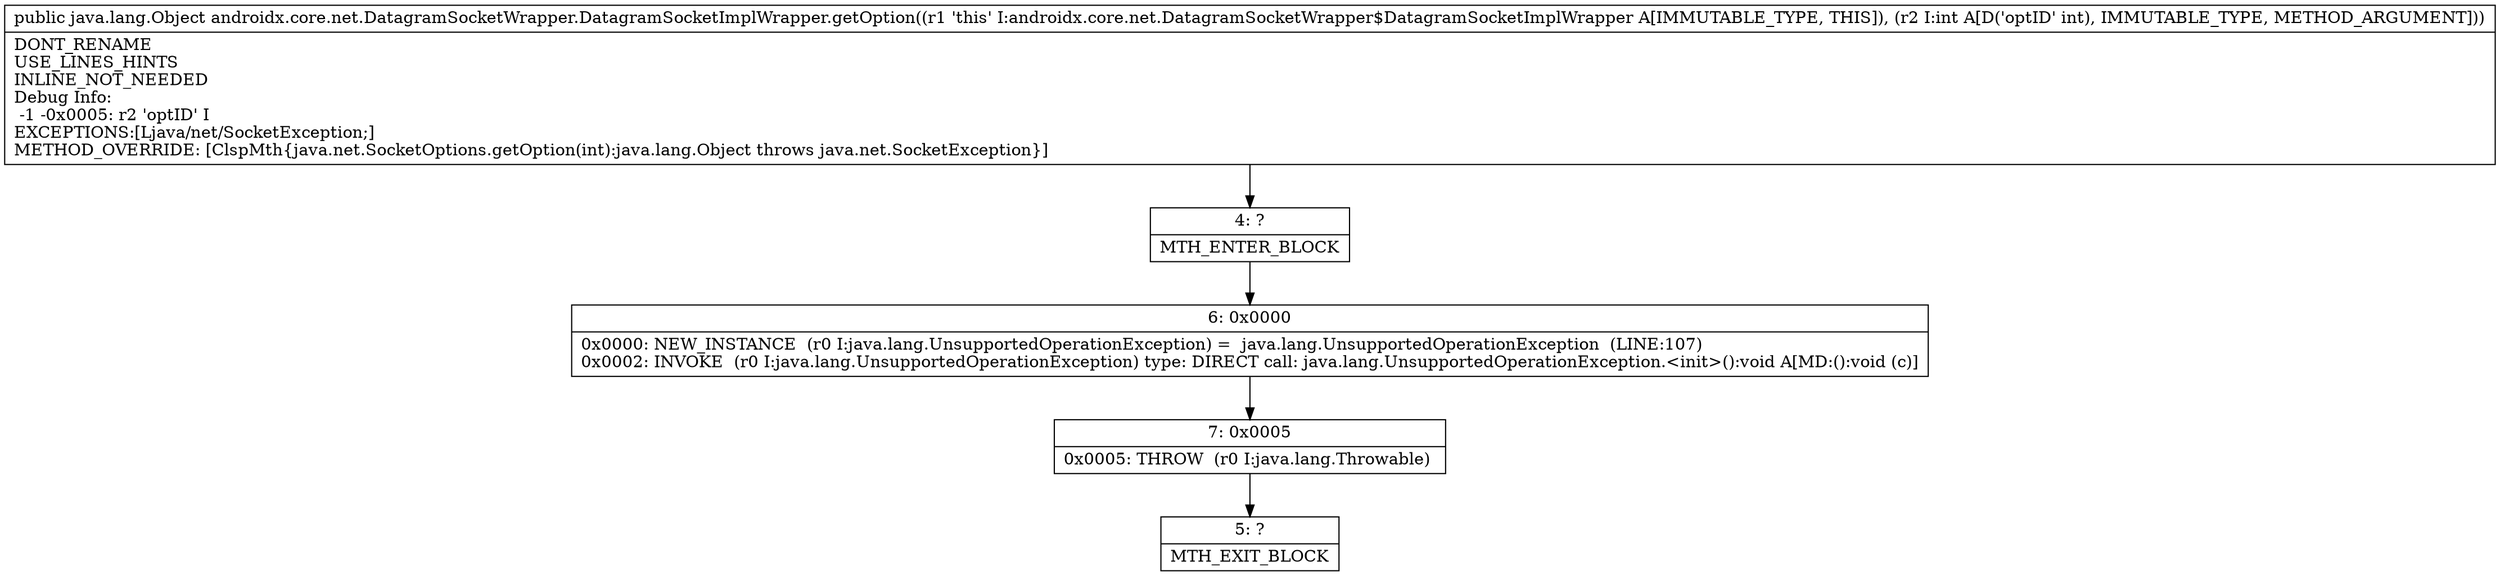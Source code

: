 digraph "CFG forandroidx.core.net.DatagramSocketWrapper.DatagramSocketImplWrapper.getOption(I)Ljava\/lang\/Object;" {
Node_4 [shape=record,label="{4\:\ ?|MTH_ENTER_BLOCK\l}"];
Node_6 [shape=record,label="{6\:\ 0x0000|0x0000: NEW_INSTANCE  (r0 I:java.lang.UnsupportedOperationException) =  java.lang.UnsupportedOperationException  (LINE:107)\l0x0002: INVOKE  (r0 I:java.lang.UnsupportedOperationException) type: DIRECT call: java.lang.UnsupportedOperationException.\<init\>():void A[MD:():void (c)]\l}"];
Node_7 [shape=record,label="{7\:\ 0x0005|0x0005: THROW  (r0 I:java.lang.Throwable) \l}"];
Node_5 [shape=record,label="{5\:\ ?|MTH_EXIT_BLOCK\l}"];
MethodNode[shape=record,label="{public java.lang.Object androidx.core.net.DatagramSocketWrapper.DatagramSocketImplWrapper.getOption((r1 'this' I:androidx.core.net.DatagramSocketWrapper$DatagramSocketImplWrapper A[IMMUTABLE_TYPE, THIS]), (r2 I:int A[D('optID' int), IMMUTABLE_TYPE, METHOD_ARGUMENT]))  | DONT_RENAME\lUSE_LINES_HINTS\lINLINE_NOT_NEEDED\lDebug Info:\l  \-1 \-0x0005: r2 'optID' I\lEXCEPTIONS:[Ljava\/net\/SocketException;]\lMETHOD_OVERRIDE: [ClspMth\{java.net.SocketOptions.getOption(int):java.lang.Object throws java.net.SocketException\}]\l}"];
MethodNode -> Node_4;Node_4 -> Node_6;
Node_6 -> Node_7;
Node_7 -> Node_5;
}

